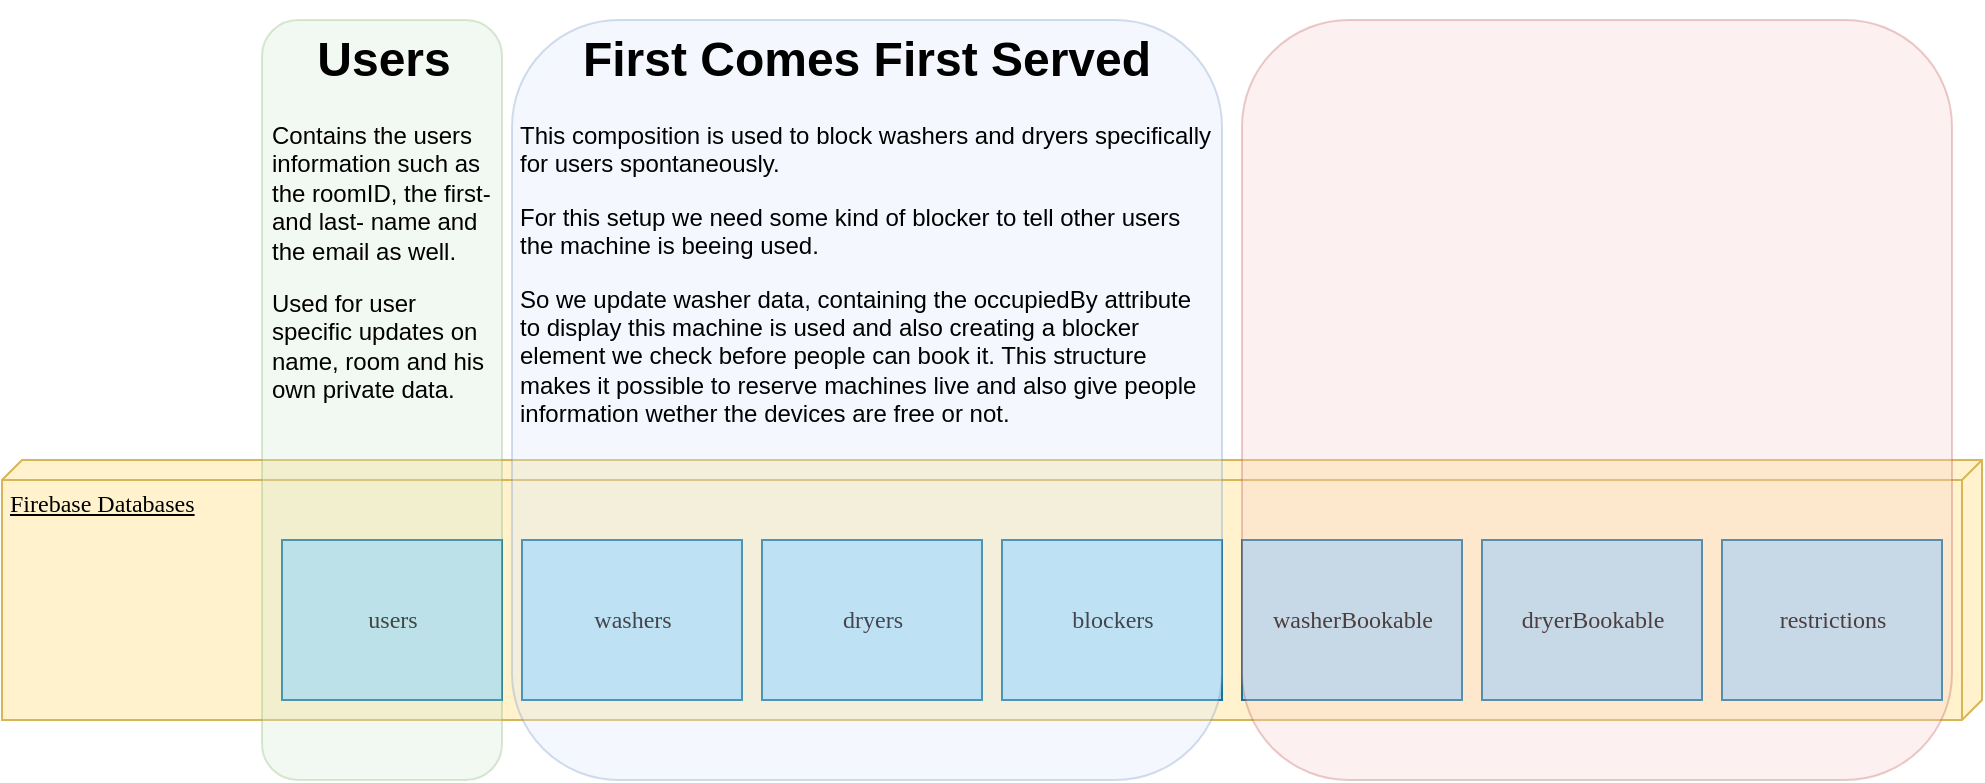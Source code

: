 <mxfile version="20.7.4" type="github">
  <diagram name="Page-1" id="5f0bae14-7c28-e335-631c-24af17079c00">
    <mxGraphModel dx="1393" dy="766" grid="1" gridSize="10" guides="1" tooltips="1" connect="1" arrows="1" fold="1" page="1" pageScale="1" pageWidth="1100" pageHeight="850" background="none" math="0" shadow="0">
      <root>
        <mxCell id="0" />
        <mxCell id="1" parent="0" />
        <mxCell id="r8EusleEMPzekrwfMVhx-1" value="Firebase Databases" style="verticalAlign=top;align=left;spacingTop=8;spacingLeft=2;spacingRight=12;shape=cube;size=10;direction=south;fontStyle=4;html=1;rounded=0;shadow=0;comic=0;labelBackgroundColor=none;strokeWidth=1;fontFamily=Verdana;fontSize=12;fillColor=#fff2cc;strokeColor=#d6b656;" vertex="1" parent="1">
          <mxGeometry x="50" y="1000" width="990" height="130" as="geometry" />
        </mxCell>
        <mxCell id="r8EusleEMPzekrwfMVhx-3" value="users" style="html=1;rounded=0;shadow=0;comic=0;labelBackgroundColor=none;strokeWidth=1;fontFamily=Verdana;fontSize=12;align=center;fillColor=#b1ddf0;strokeColor=#10739e;" vertex="1" parent="1">
          <mxGeometry x="190" y="1040" width="110" height="80" as="geometry" />
        </mxCell>
        <mxCell id="r8EusleEMPzekrwfMVhx-4" value="washers" style="html=1;rounded=0;shadow=0;comic=0;labelBackgroundColor=none;strokeWidth=1;fontFamily=Verdana;fontSize=12;align=center;fillColor=#b1ddf0;strokeColor=#10739e;" vertex="1" parent="1">
          <mxGeometry x="310" y="1040" width="110" height="80" as="geometry" />
        </mxCell>
        <mxCell id="r8EusleEMPzekrwfMVhx-5" value="dryers" style="html=1;rounded=0;shadow=0;comic=0;labelBackgroundColor=none;strokeWidth=1;fontFamily=Verdana;fontSize=12;align=center;fillColor=#b1ddf0;strokeColor=#10739e;" vertex="1" parent="1">
          <mxGeometry x="430" y="1040" width="110" height="80" as="geometry" />
        </mxCell>
        <mxCell id="r8EusleEMPzekrwfMVhx-6" value="blockers" style="html=1;rounded=0;shadow=0;comic=0;labelBackgroundColor=none;strokeWidth=1;fontFamily=Verdana;fontSize=12;align=center;fillColor=#b1ddf0;strokeColor=#10739e;" vertex="1" parent="1">
          <mxGeometry x="550" y="1040" width="110" height="80" as="geometry" />
        </mxCell>
        <mxCell id="r8EusleEMPzekrwfMVhx-7" value="washerBookable" style="html=1;rounded=0;shadow=0;comic=0;labelBackgroundColor=none;strokeWidth=1;fontFamily=Verdana;fontSize=12;align=center;fillColor=#b1ddf0;strokeColor=#10739e;" vertex="1" parent="1">
          <mxGeometry x="670" y="1040" width="110" height="80" as="geometry" />
        </mxCell>
        <mxCell id="r8EusleEMPzekrwfMVhx-8" value="dryerBookable" style="html=1;rounded=0;shadow=0;comic=0;labelBackgroundColor=none;strokeWidth=1;fontFamily=Verdana;fontSize=12;align=center;fillColor=#b1ddf0;strokeColor=#10739e;" vertex="1" parent="1">
          <mxGeometry x="790" y="1040" width="110" height="80" as="geometry" />
        </mxCell>
        <mxCell id="r8EusleEMPzekrwfMVhx-9" value="restrictions" style="html=1;rounded=0;shadow=0;comic=0;labelBackgroundColor=none;strokeWidth=1;fontFamily=Verdana;fontSize=12;align=center;fillColor=#b1ddf0;strokeColor=#10739e;" vertex="1" parent="1">
          <mxGeometry x="910" y="1040" width="110" height="80" as="geometry" />
        </mxCell>
        <mxCell id="r8EusleEMPzekrwfMVhx-10" value="" style="rounded=1;whiteSpace=wrap;html=1;fillColor=#d5e8d4;strokeColor=#82b366;opacity=30;" vertex="1" parent="1">
          <mxGeometry x="180" y="780" width="120" height="380" as="geometry" />
        </mxCell>
        <mxCell id="r8EusleEMPzekrwfMVhx-11" value="&lt;h1 style=&quot;text-align: center;&quot;&gt;Users&lt;/h1&gt;&lt;p style=&quot;&quot;&gt;&lt;span style=&quot;background-color: initial;&quot;&gt;Contains the users information such as the roomID, the first- and last- name and the email as well.&lt;/span&gt;&lt;br&gt;&lt;/p&gt;&lt;p&gt;Used for user specific updates on name, room and his own private data.&lt;/p&gt;" style="text;html=1;strokeColor=none;fillColor=none;spacing=5;spacingTop=-20;whiteSpace=wrap;overflow=hidden;rounded=0;opacity=30;align=left;" vertex="1" parent="1">
          <mxGeometry x="180" y="780" width="120" height="220" as="geometry" />
        </mxCell>
        <mxCell id="r8EusleEMPzekrwfMVhx-12" value="" style="rounded=1;whiteSpace=wrap;html=1;fillColor=#dae8fc;strokeColor=#6c8ebf;opacity=30;" vertex="1" parent="1">
          <mxGeometry x="305" y="780" width="355" height="380" as="geometry" />
        </mxCell>
        <mxCell id="r8EusleEMPzekrwfMVhx-17" value="&lt;h1&gt;First Comes First Served&lt;/h1&gt;&lt;p style=&quot;text-align: left;&quot;&gt;This composition is used to block washers and dryers specifically for users spontaneously.&lt;/p&gt;&lt;p style=&quot;text-align: left;&quot;&gt;For this setup we need some kind of blocker to tell other users the machine is beeing used.&lt;/p&gt;&lt;p style=&quot;text-align: left;&quot;&gt;So we update washer data, containing the occupiedBy attribute to display this machine is used and also creating a blocker element we check before people can book it. This structure makes it possible to reserve machines live and also give people information wether the devices are free or not.&lt;/p&gt;&lt;p style=&quot;text-align: left;&quot;&gt;&lt;br&gt;&lt;/p&gt;" style="text;html=1;strokeColor=none;fillColor=none;spacing=5;spacingTop=-20;whiteSpace=wrap;overflow=hidden;rounded=0;opacity=30;align=center;" vertex="1" parent="1">
          <mxGeometry x="305" y="780" width="355" height="220" as="geometry" />
        </mxCell>
        <mxCell id="r8EusleEMPzekrwfMVhx-18" value="" style="rounded=1;whiteSpace=wrap;html=1;fillColor=#f8cecc;strokeColor=#b85450;opacity=30;" vertex="1" parent="1">
          <mxGeometry x="670" y="780" width="355" height="380" as="geometry" />
        </mxCell>
      </root>
    </mxGraphModel>
  </diagram>
</mxfile>
